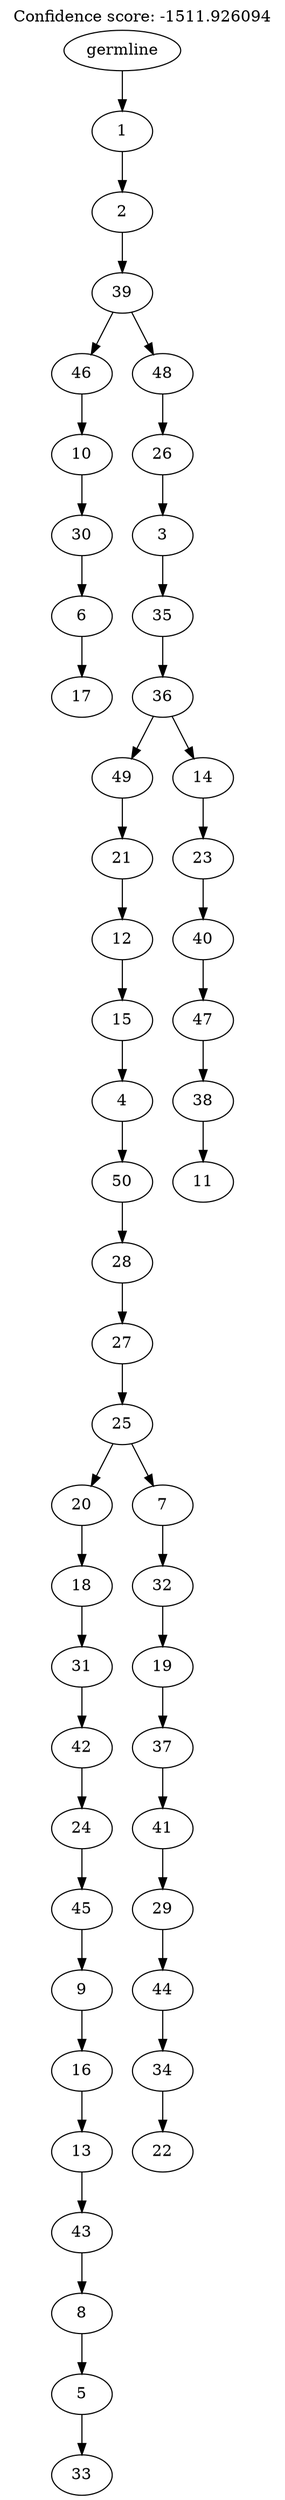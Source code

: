 digraph g {
	"49" -> "50";
	"50" [label="17"];
	"48" -> "49";
	"49" [label="6"];
	"47" -> "48";
	"48" [label="30"];
	"46" -> "47";
	"47" [label="10"];
	"44" -> "45";
	"45" [label="33"];
	"43" -> "44";
	"44" [label="5"];
	"42" -> "43";
	"43" [label="8"];
	"41" -> "42";
	"42" [label="43"];
	"40" -> "41";
	"41" [label="13"];
	"39" -> "40";
	"40" [label="16"];
	"38" -> "39";
	"39" [label="9"];
	"37" -> "38";
	"38" [label="45"];
	"36" -> "37";
	"37" [label="24"];
	"35" -> "36";
	"36" [label="42"];
	"34" -> "35";
	"35" [label="31"];
	"33" -> "34";
	"34" [label="18"];
	"31" -> "32";
	"32" [label="22"];
	"30" -> "31";
	"31" [label="34"];
	"29" -> "30";
	"30" [label="44"];
	"28" -> "29";
	"29" [label="29"];
	"27" -> "28";
	"28" [label="41"];
	"26" -> "27";
	"27" [label="37"];
	"25" -> "26";
	"26" [label="19"];
	"24" -> "25";
	"25" [label="32"];
	"23" -> "24";
	"24" [label="7"];
	"23" -> "33";
	"33" [label="20"];
	"22" -> "23";
	"23" [label="25"];
	"21" -> "22";
	"22" [label="27"];
	"20" -> "21";
	"21" [label="28"];
	"19" -> "20";
	"20" [label="50"];
	"18" -> "19";
	"19" [label="4"];
	"17" -> "18";
	"18" [label="15"];
	"16" -> "17";
	"17" [label="12"];
	"15" -> "16";
	"16" [label="21"];
	"13" -> "14";
	"14" [label="11"];
	"12" -> "13";
	"13" [label="38"];
	"11" -> "12";
	"12" [label="47"];
	"10" -> "11";
	"11" [label="40"];
	"9" -> "10";
	"10" [label="23"];
	"8" -> "9";
	"9" [label="14"];
	"8" -> "15";
	"15" [label="49"];
	"7" -> "8";
	"8" [label="36"];
	"6" -> "7";
	"7" [label="35"];
	"5" -> "6";
	"6" [label="3"];
	"4" -> "5";
	"5" [label="26"];
	"3" -> "4";
	"4" [label="48"];
	"3" -> "46";
	"46" [label="46"];
	"2" -> "3";
	"3" [label="39"];
	"1" -> "2";
	"2" [label="2"];
	"0" -> "1";
	"1" [label="1"];
	"0" [label="germline"];
	labelloc="t";
	label="Confidence score: -1511.926094";
}
